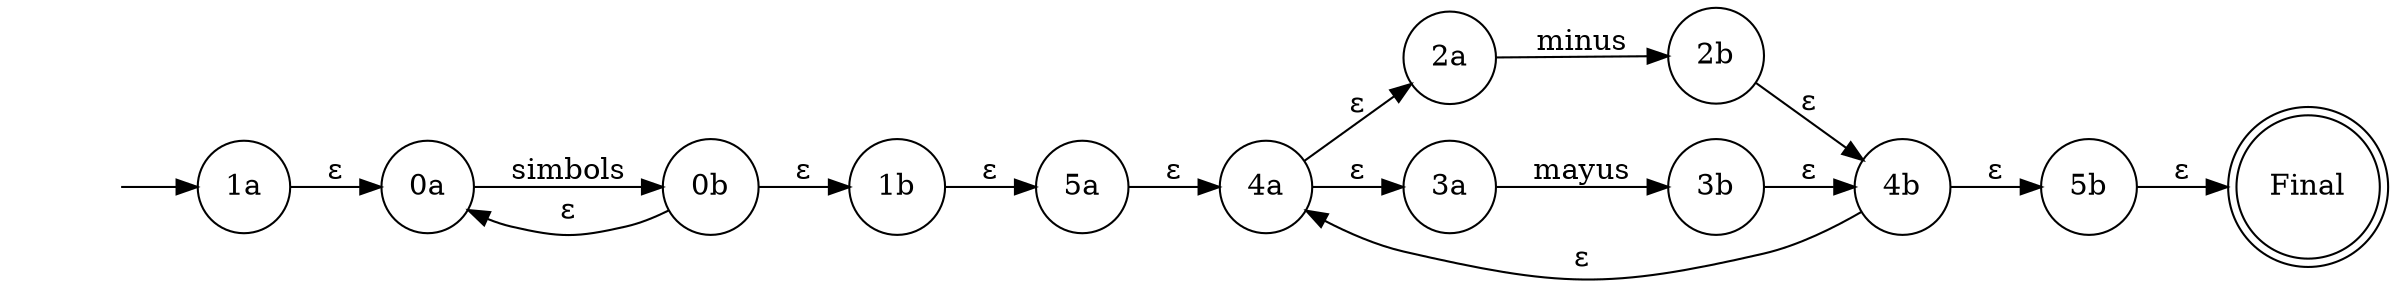 digraph G{
rankdir=LR
concentrate=true
nodoInicial [shape=none label=""]
nodoInicial->nodo1a [label=""]
nodo0a [shape=circle label="0a"]
nodo0b [shape=circle label="0b"]
nodo0a -> nodo0b[label="simbols"]
nodo1a [shape=circle label="1a"]
nodo1b [shape=circle label="1b"]
nodo1a -> nodo0a[label="ε"]
nodo0b->nodo1b[label="ε"]
nodo0b->nodo0a[label="ε"]
nodo2a [shape=circle label="2a"]
nodo2b [shape=circle label="2b"]
nodo2a -> nodo2b[label="minus"]
nodo3a [shape=circle label="3a"]
nodo3b [shape=circle label="3b"]
nodo3a -> nodo3b[label="mayus"]
nodo4a [shape=circle label="4a"]
nodo4b [shape=circle label="4b"]
nodo4a -> nodo2a[label="ε"]
nodo4a -> nodo3a[label="ε"]
nodo2b->nodo4b[label="ε"]
nodo3b->nodo4b[label="ε"]
nodo5a [shape=circle label="5a"]
nodo5b [shape=circle label="5b"]
nodo5a -> nodo4a[label="ε"]
nodo4b->nodo5b[label="ε"]
nodo4b->nodo4a[label="ε"]
nodo1b -> nodo5a[label="ε"]
nodoFinal [shape=doublecircle label="Final"]
nodo5b->nodoFinal [label="ε"]

}
